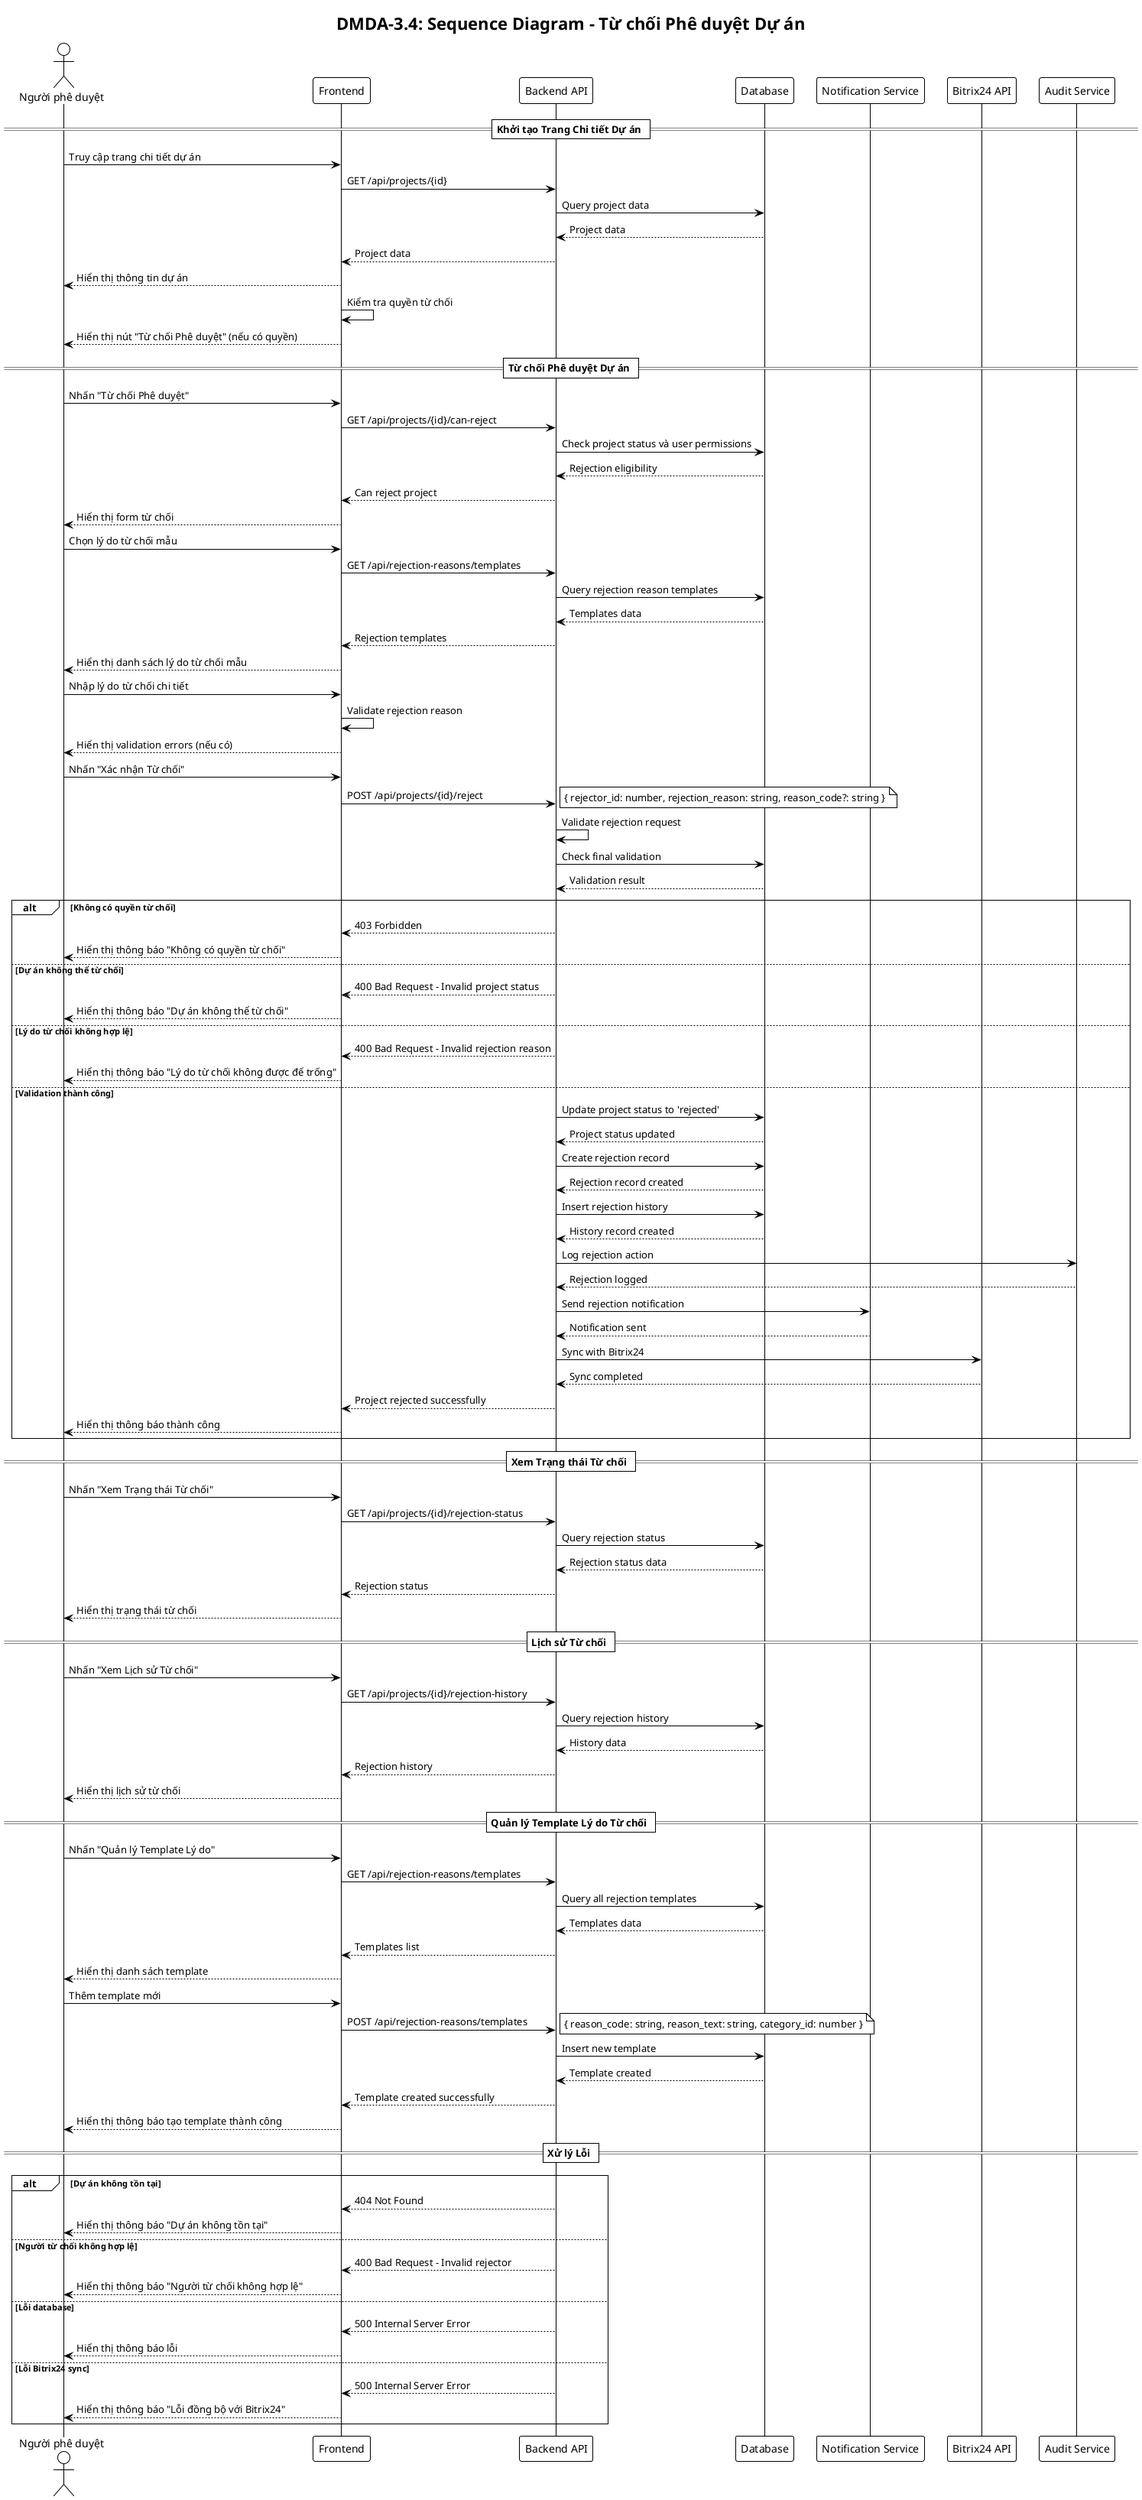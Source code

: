 @startuml DMDA-3.4 Sequence Diagram
!theme plain
skinparam sequenceFontSize 12

title DMDA-3.4: Sequence Diagram - Từ chối Phê duyệt Dự án

actor "Người phê duyệt" as U
participant "Frontend" as F
participant "Backend API" as B
participant "Database" as D
participant "Notification Service" as N
participant "Bitrix24 API" as B24
participant "Audit Service" as AS

== Khởi tạo Trang Chi tiết Dự án ==

U -> F: Truy cập trang chi tiết dự án
F -> B: GET /api/projects/{id}
B -> D: Query project data
D --> B: Project data
B --> F: Project data
F --> U: Hiển thị thông tin dự án

F -> F: Kiểm tra quyền từ chối
F --> U: Hiển thị nút "Từ chối Phê duyệt" (nếu có quyền)

== Từ chối Phê duyệt Dự án ==

U -> F: Nhấn "Từ chối Phê duyệt"
F -> B: GET /api/projects/{id}/can-reject
B -> D: Check project status và user permissions
D --> B: Rejection eligibility
B --> F: Can reject project
F --> U: Hiển thị form từ chối

U -> F: Chọn lý do từ chối mẫu
F -> B: GET /api/rejection-reasons/templates
B -> D: Query rejection reason templates
D --> B: Templates data
B --> F: Rejection templates
F --> U: Hiển thị danh sách lý do từ chối mẫu

U -> F: Nhập lý do từ chối chi tiết
F -> F: Validate rejection reason
F --> U: Hiển thị validation errors (nếu có)

U -> F: Nhấn "Xác nhận Từ chối"
F -> B: POST /api/projects/{id}/reject
note right: { rejector_id: number, rejection_reason: string, reason_code?: string }

B -> B: Validate rejection request
B -> D: Check final validation
D --> B: Validation result

alt Không có quyền từ chối
    B --> F: 403 Forbidden
    F --> U: Hiển thị thông báo "Không có quyền từ chối"
else Dự án không thể từ chối
    B --> F: 400 Bad Request - Invalid project status
    F --> U: Hiển thị thông báo "Dự án không thể từ chối"
else Lý do từ chối không hợp lệ
    B --> F: 400 Bad Request - Invalid rejection reason
    F --> U: Hiển thị thông báo "Lý do từ chối không được để trống"
else Validation thành công
    B -> D: Update project status to 'rejected'
    D --> B: Project status updated
    B -> D: Create rejection record
    D --> B: Rejection record created
    B -> D: Insert rejection history
    D --> B: History record created
    B -> AS: Log rejection action
    AS --> B: Rejection logged
    B -> N: Send rejection notification
    N --> B: Notification sent
    B -> B24: Sync with Bitrix24
    B24 --> B: Sync completed
    B --> F: Project rejected successfully
    F --> U: Hiển thị thông báo thành công
end

== Xem Trạng thái Từ chối ==

U -> F: Nhấn "Xem Trạng thái Từ chối"
F -> B: GET /api/projects/{id}/rejection-status
B -> D: Query rejection status
D --> B: Rejection status data
B --> F: Rejection status
F --> U: Hiển thị trạng thái từ chối

== Lịch sử Từ chối ==

U -> F: Nhấn "Xem Lịch sử Từ chối"
F -> B: GET /api/projects/{id}/rejection-history
B -> D: Query rejection history
D --> B: History data
B --> F: Rejection history
F --> U: Hiển thị lịch sử từ chối

== Quản lý Template Lý do Từ chối ==

U -> F: Nhấn "Quản lý Template Lý do"
F -> B: GET /api/rejection-reasons/templates
B -> D: Query all rejection templates
D --> B: Templates data
B --> F: Templates list
F --> U: Hiển thị danh sách template

U -> F: Thêm template mới
F -> B: POST /api/rejection-reasons/templates
note right: { reason_code: string, reason_text: string, category_id: number }

B -> D: Insert new template
D --> B: Template created
B --> F: Template created successfully
F --> U: Hiển thị thông báo tạo template thành công

== Xử lý Lỗi ==

alt Dự án không tồn tại
    B --> F: 404 Not Found
    F --> U: Hiển thị thông báo "Dự án không tồn tại"
else Người từ chối không hợp lệ
    B --> F: 400 Bad Request - Invalid rejector
    F --> U: Hiển thị thông báo "Người từ chối không hợp lệ"
else Lỗi database
    B --> F: 500 Internal Server Error
    F --> U: Hiển thị thông báo lỗi
else Lỗi Bitrix24 sync
    B --> F: 500 Internal Server Error
    F --> U: Hiển thị thông báo "Lỗi đồng bộ với Bitrix24"
end

@enduml
